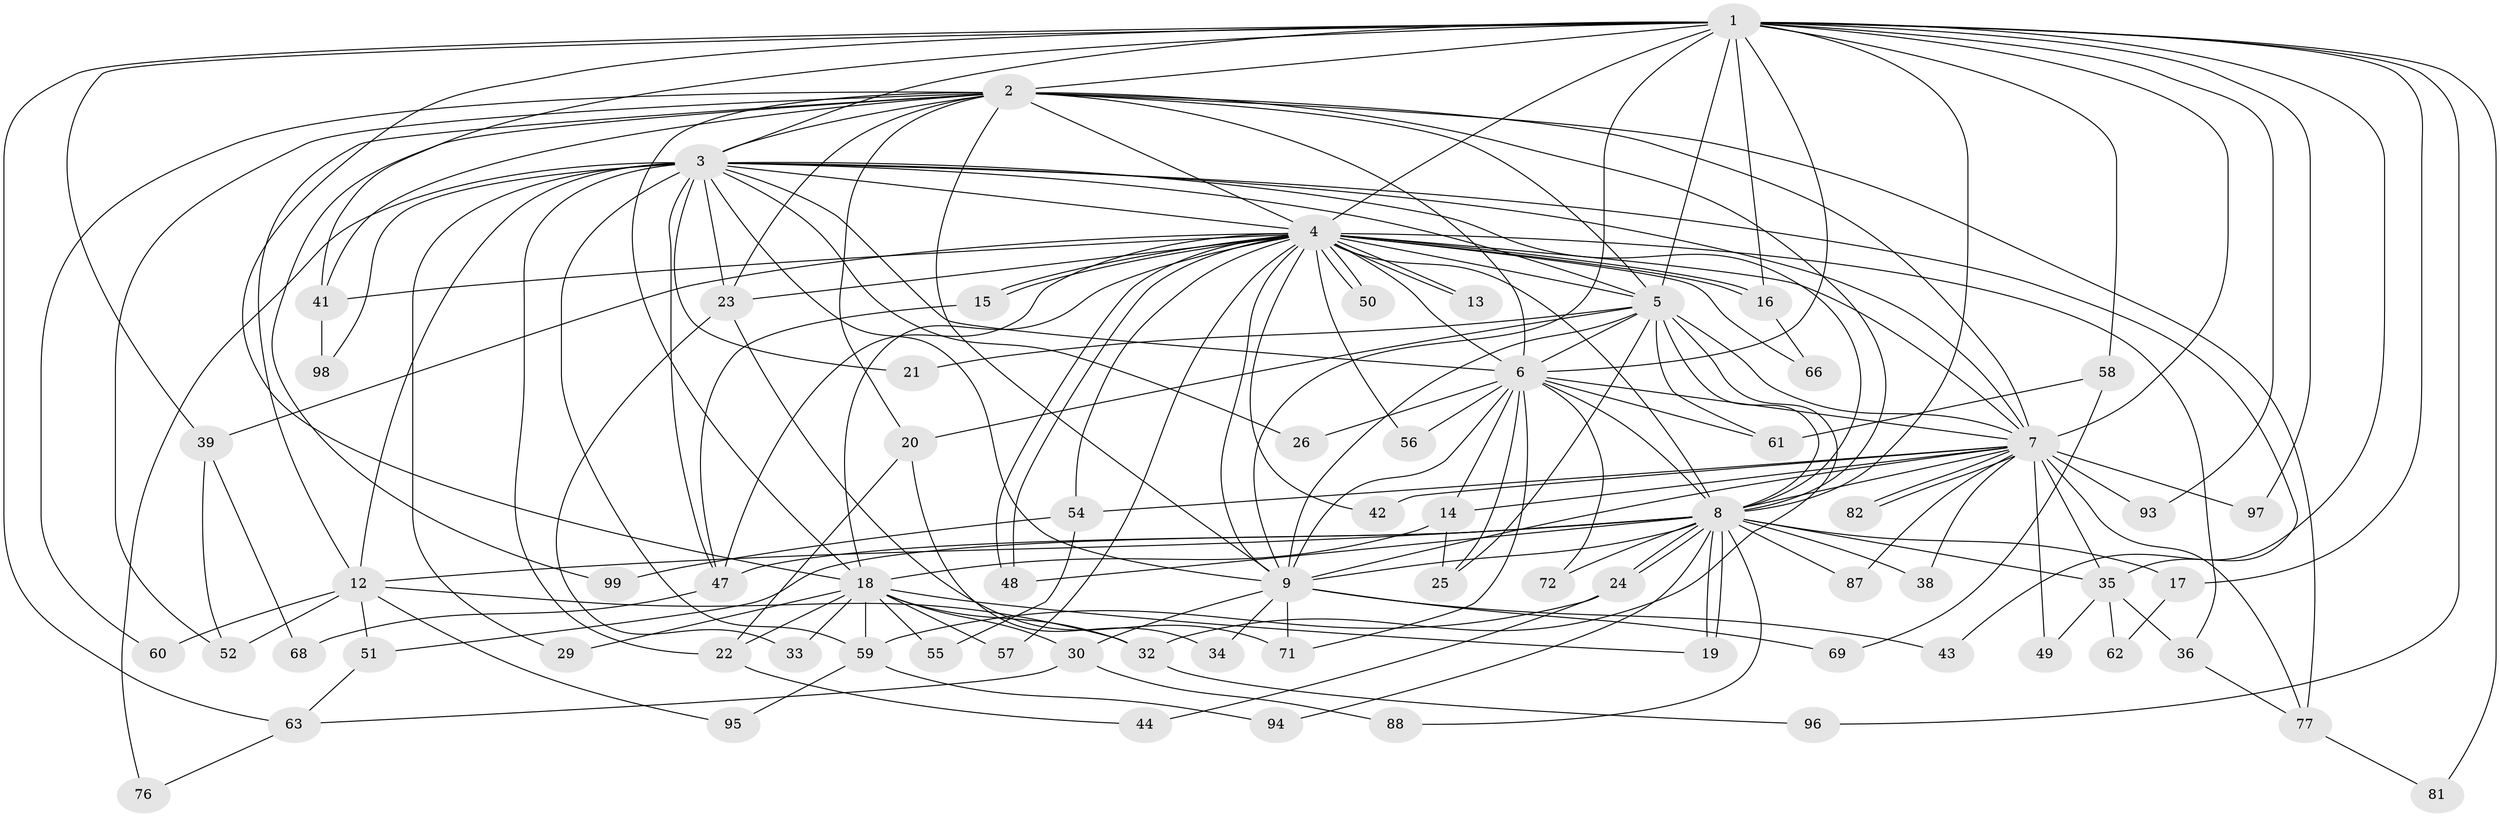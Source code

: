 // original degree distribution, {12: 0.01, 20: 0.01, 21: 0.02, 31: 0.01, 15: 0.02, 18: 0.01, 23: 0.01, 25: 0.01, 3: 0.15, 8: 0.01, 2: 0.57, 4: 0.12, 13: 0.01, 5: 0.03, 6: 0.01}
// Generated by graph-tools (version 1.1) at 2025/11/02/21/25 10:11:07]
// undirected, 71 vertices, 179 edges
graph export_dot {
graph [start="1"]
  node [color=gray90,style=filled];
  1 [super="+10"];
  2 [super="+85"];
  3 [super="+92"];
  4 [super="+28"];
  5 [super="+27"];
  6 [super="+37"];
  7 [super="+84"];
  8 [super="+11"];
  9 [super="+70"];
  12 [super="+74"];
  13;
  14 [super="+79"];
  15;
  16 [super="+45"];
  17;
  18 [super="+65"];
  19 [super="+89"];
  20 [super="+64"];
  21;
  22 [super="+80"];
  23 [super="+31"];
  24;
  25 [super="+46"];
  26;
  29;
  30;
  32 [super="+40"];
  33;
  34;
  35 [super="+100"];
  36;
  38;
  39 [super="+91"];
  41 [super="+73"];
  42;
  43;
  44;
  47 [super="+53"];
  48 [super="+78"];
  49;
  50;
  51;
  52;
  54;
  55;
  56;
  57;
  58;
  59 [super="+75"];
  60;
  61 [super="+67"];
  62;
  63 [super="+83"];
  66;
  68;
  69;
  71 [super="+90"];
  72;
  76;
  77 [super="+86"];
  81;
  82;
  87;
  88;
  93;
  94;
  95;
  96;
  97;
  98;
  99;
  1 -- 2 [weight=2];
  1 -- 3 [weight=2];
  1 -- 4 [weight=3];
  1 -- 5 [weight=2];
  1 -- 6 [weight=3];
  1 -- 7 [weight=2];
  1 -- 8 [weight=2];
  1 -- 9 [weight=2];
  1 -- 39;
  1 -- 63;
  1 -- 17;
  1 -- 18;
  1 -- 81;
  1 -- 93;
  1 -- 96;
  1 -- 97;
  1 -- 41;
  1 -- 43;
  1 -- 58;
  1 -- 16;
  2 -- 3;
  2 -- 4;
  2 -- 5 [weight=2];
  2 -- 6 [weight=2];
  2 -- 7;
  2 -- 8;
  2 -- 9;
  2 -- 12;
  2 -- 20;
  2 -- 23;
  2 -- 52;
  2 -- 60;
  2 -- 77;
  2 -- 99;
  2 -- 18;
  2 -- 41;
  3 -- 4;
  3 -- 5;
  3 -- 6;
  3 -- 7;
  3 -- 8;
  3 -- 9;
  3 -- 12;
  3 -- 21;
  3 -- 22 [weight=2];
  3 -- 23;
  3 -- 26;
  3 -- 29;
  3 -- 35;
  3 -- 76;
  3 -- 98;
  3 -- 47;
  3 -- 59;
  4 -- 5;
  4 -- 6;
  4 -- 7;
  4 -- 8;
  4 -- 9;
  4 -- 13;
  4 -- 13;
  4 -- 15;
  4 -- 15;
  4 -- 16;
  4 -- 16;
  4 -- 18;
  4 -- 36;
  4 -- 39;
  4 -- 41;
  4 -- 42;
  4 -- 47;
  4 -- 48;
  4 -- 48;
  4 -- 50;
  4 -- 50;
  4 -- 54;
  4 -- 56;
  4 -- 57;
  4 -- 66;
  4 -- 23;
  5 -- 6;
  5 -- 7;
  5 -- 8;
  5 -- 9;
  5 -- 20;
  5 -- 21;
  5 -- 25;
  5 -- 32;
  5 -- 61;
  6 -- 7;
  6 -- 8 [weight=2];
  6 -- 9;
  6 -- 14;
  6 -- 25;
  6 -- 26;
  6 -- 71;
  6 -- 72;
  6 -- 56;
  6 -- 61;
  7 -- 8;
  7 -- 9;
  7 -- 14;
  7 -- 38;
  7 -- 42;
  7 -- 49;
  7 -- 54;
  7 -- 77;
  7 -- 82;
  7 -- 82;
  7 -- 87;
  7 -- 93;
  7 -- 97;
  7 -- 35;
  8 -- 9 [weight=2];
  8 -- 17;
  8 -- 19;
  8 -- 19;
  8 -- 24;
  8 -- 24;
  8 -- 35;
  8 -- 38;
  8 -- 51;
  8 -- 87;
  8 -- 88;
  8 -- 94;
  8 -- 72;
  8 -- 47;
  8 -- 12;
  8 -- 48;
  9 -- 30;
  9 -- 34;
  9 -- 43;
  9 -- 69;
  9 -- 71;
  12 -- 51;
  12 -- 52;
  12 -- 60;
  12 -- 95;
  12 -- 32;
  14 -- 18;
  14 -- 25;
  15 -- 47;
  16 -- 66;
  17 -- 62;
  18 -- 22;
  18 -- 29;
  18 -- 30;
  18 -- 32;
  18 -- 33;
  18 -- 55;
  18 -- 57;
  18 -- 59;
  18 -- 19;
  20 -- 34;
  20 -- 22;
  22 -- 44;
  23 -- 33;
  23 -- 71;
  24 -- 44;
  24 -- 59;
  30 -- 63;
  30 -- 88;
  32 -- 96;
  35 -- 36;
  35 -- 49;
  35 -- 62;
  36 -- 77;
  39 -- 68;
  39 -- 52;
  41 -- 98;
  47 -- 68;
  51 -- 63;
  54 -- 55;
  54 -- 99;
  58 -- 61;
  58 -- 69;
  59 -- 94;
  59 -- 95;
  63 -- 76;
  77 -- 81;
}
